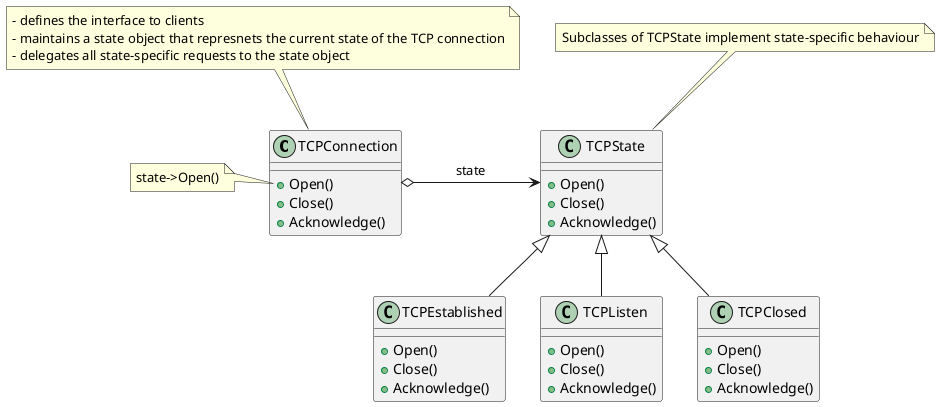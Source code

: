 @startuml state
TCPConnection o-r-> TCPState : state
TCPEstablished -u-|> TCPState
TCPListen -u-|> TCPState
TCPClosed -u-|> TCPState

class TCPConnection {
    + Open()
    + Close()
    + Acknowledge()
}
note top of TCPConnection
    - defines the interface to clients
    - maintains a state object that represnets the current state of the TCP connection
    - delegates all state-specific requests to the state object
end note
note left of TCPConnection::Open
    state->Open()
end note

class TCPState {
    + Open()
    + Close()
    + Acknowledge()
}
note top of TCPState
    Subclasses of TCPState implement state-specific behaviour
end note

class TCPEstablished {
    + Open()
    + Close()
    + Acknowledge()
}

class TCPListen {
    + Open()
    + Close()
    + Acknowledge()
}

class TCPClosed {
    + Open()
    + Close()
    + Acknowledge()
}
@enduml
